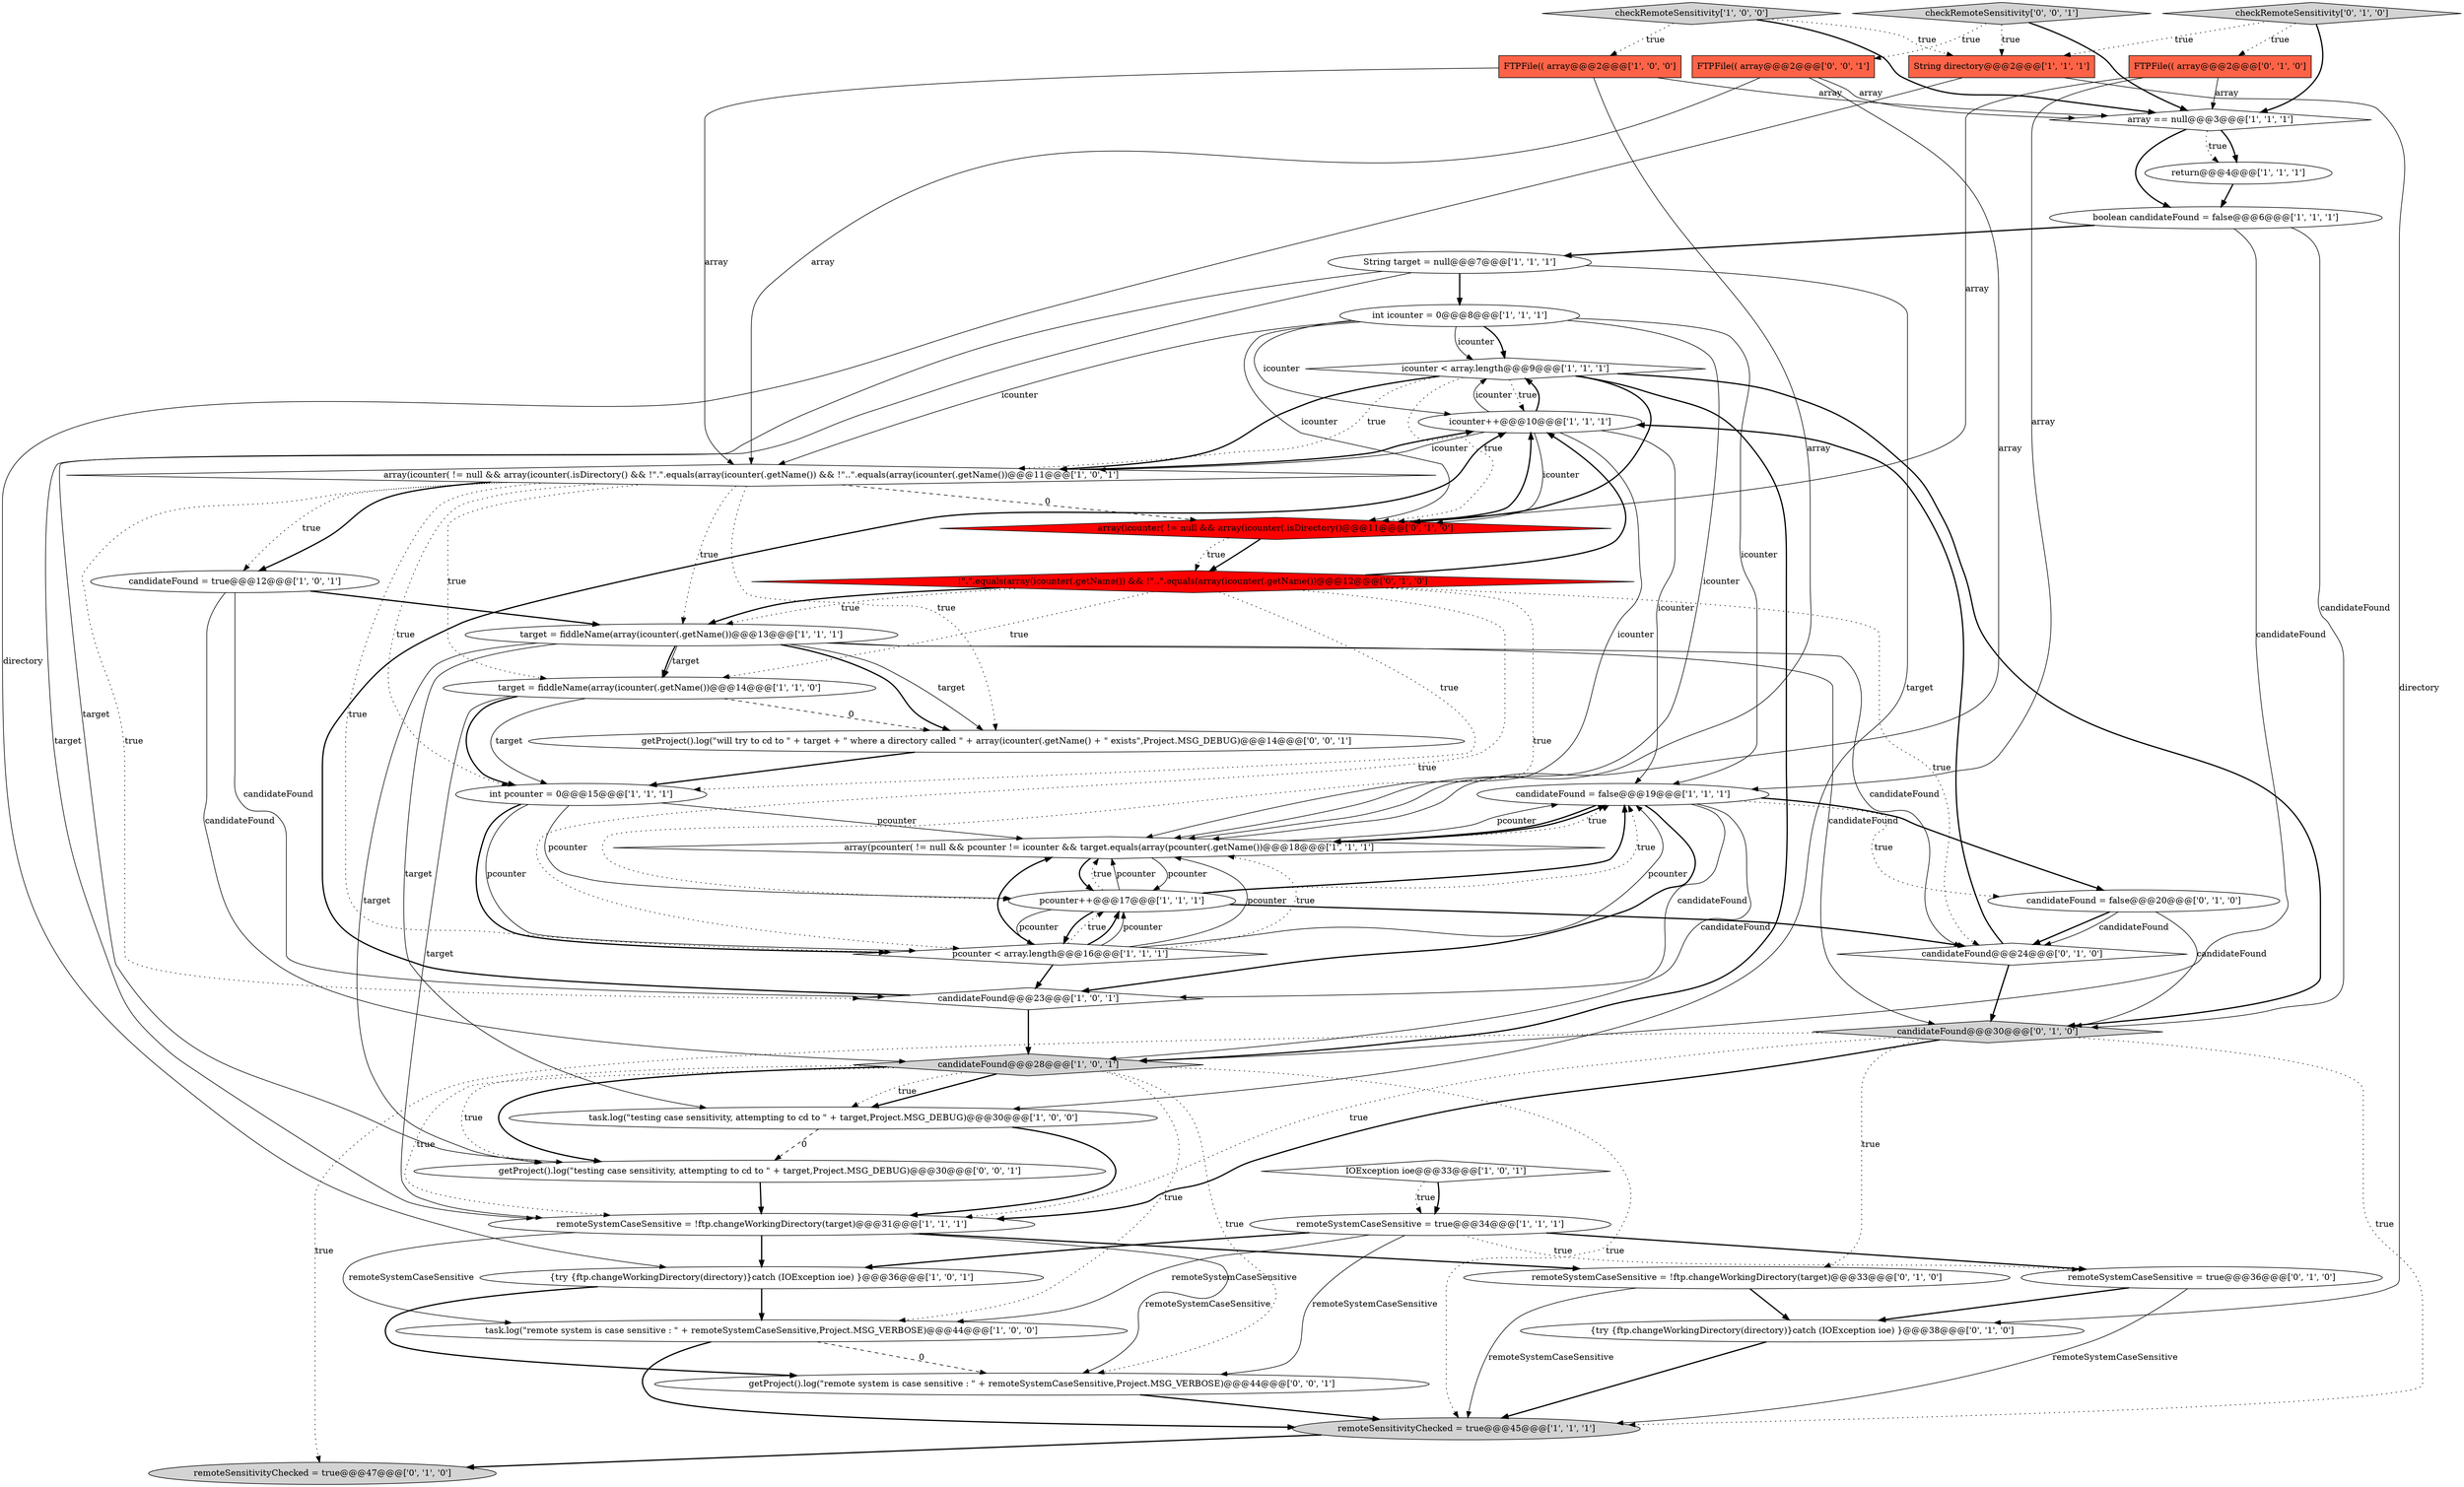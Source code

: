 digraph {
11 [style = filled, label = "icounter < array.length@@@9@@@['1', '1', '1']", fillcolor = white, shape = diamond image = "AAA0AAABBB1BBB"];
31 [style = filled, label = "candidateFound@@@24@@@['0', '1', '0']", fillcolor = white, shape = diamond image = "AAA0AAABBB2BBB"];
14 [style = filled, label = "checkRemoteSensitivity['1', '0', '0']", fillcolor = lightgray, shape = diamond image = "AAA0AAABBB1BBB"];
13 [style = filled, label = "candidateFound = true@@@12@@@['1', '0', '1']", fillcolor = white, shape = ellipse image = "AAA0AAABBB1BBB"];
0 [style = filled, label = "int icounter = 0@@@8@@@['1', '1', '1']", fillcolor = white, shape = ellipse image = "AAA0AAABBB1BBB"];
5 [style = filled, label = "task.log(\"testing case sensitivity, attempting to cd to \" + target,Project.MSG_DEBUG)@@@30@@@['1', '0', '0']", fillcolor = white, shape = ellipse image = "AAA0AAABBB1BBB"];
38 [style = filled, label = "remoteSensitivityChecked = true@@@47@@@['0', '1', '0']", fillcolor = lightgray, shape = ellipse image = "AAA0AAABBB2BBB"];
42 [style = filled, label = "getProject().log(\"testing case sensitivity, attempting to cd to \" + target,Project.MSG_DEBUG)@@@30@@@['0', '0', '1']", fillcolor = white, shape = ellipse image = "AAA0AAABBB3BBB"];
35 [style = filled, label = "{try {ftp.changeWorkingDirectory(directory)}catch (IOException ioe) }@@@38@@@['0', '1', '0']", fillcolor = white, shape = ellipse image = "AAA0AAABBB2BBB"];
41 [style = filled, label = "FTPFile(( array@@@2@@@['0', '0', '1']", fillcolor = tomato, shape = box image = "AAA0AAABBB3BBB"];
39 [style = filled, label = "checkRemoteSensitivity['0', '0', '1']", fillcolor = lightgray, shape = diamond image = "AAA0AAABBB3BBB"];
25 [style = filled, label = "icounter++@@@10@@@['1', '1', '1']", fillcolor = white, shape = ellipse image = "AAA0AAABBB1BBB"];
1 [style = filled, label = "IOException ioe@@@33@@@['1', '0', '1']", fillcolor = white, shape = diamond image = "AAA0AAABBB1BBB"];
8 [style = filled, label = "remoteSensitivityChecked = true@@@45@@@['1', '1', '1']", fillcolor = lightgray, shape = ellipse image = "AAA0AAABBB1BBB"];
37 [style = filled, label = "remoteSystemCaseSensitive = !ftp.changeWorkingDirectory(target)@@@33@@@['0', '1', '0']", fillcolor = white, shape = ellipse image = "AAA0AAABBB2BBB"];
20 [style = filled, label = "remoteSystemCaseSensitive = true@@@34@@@['1', '1', '1']", fillcolor = white, shape = ellipse image = "AAA0AAABBB1BBB"];
32 [style = filled, label = "!\".\".equals(array(icounter(.getName()) && !\"..\".equals(array(icounter(.getName())@@@12@@@['0', '1', '0']", fillcolor = red, shape = diamond image = "AAA1AAABBB2BBB"];
6 [style = filled, label = "candidateFound@@@23@@@['1', '0', '1']", fillcolor = white, shape = diamond image = "AAA0AAABBB1BBB"];
34 [style = filled, label = "candidateFound = false@@@20@@@['0', '1', '0']", fillcolor = white, shape = ellipse image = "AAA0AAABBB2BBB"];
18 [style = filled, label = "task.log(\"remote system is case sensitive : \" + remoteSystemCaseSensitive,Project.MSG_VERBOSE)@@@44@@@['1', '0', '0']", fillcolor = white, shape = ellipse image = "AAA0AAABBB1BBB"];
15 [style = filled, label = "int pcounter = 0@@@15@@@['1', '1', '1']", fillcolor = white, shape = ellipse image = "AAA0AAABBB1BBB"];
33 [style = filled, label = "remoteSystemCaseSensitive = true@@@36@@@['0', '1', '0']", fillcolor = white, shape = ellipse image = "AAA0AAABBB2BBB"];
10 [style = filled, label = "String target = null@@@7@@@['1', '1', '1']", fillcolor = white, shape = ellipse image = "AAA0AAABBB1BBB"];
43 [style = filled, label = "getProject().log(\"remote system is case sensitive : \" + remoteSystemCaseSensitive,Project.MSG_VERBOSE)@@@44@@@['0', '0', '1']", fillcolor = white, shape = ellipse image = "AAA0AAABBB3BBB"];
40 [style = filled, label = "getProject().log(\"will try to cd to \" + target + \" where a directory called \" + array(icounter(.getName() + \" exists\",Project.MSG_DEBUG)@@@14@@@['0', '0', '1']", fillcolor = white, shape = ellipse image = "AAA0AAABBB3BBB"];
7 [style = filled, label = "candidateFound@@@28@@@['1', '0', '1']", fillcolor = lightgray, shape = diamond image = "AAA0AAABBB1BBB"];
30 [style = filled, label = "FTPFile(( array@@@2@@@['0', '1', '0']", fillcolor = tomato, shape = box image = "AAA0AAABBB2BBB"];
9 [style = filled, label = "remoteSystemCaseSensitive = !ftp.changeWorkingDirectory(target)@@@31@@@['1', '1', '1']", fillcolor = white, shape = ellipse image = "AAA0AAABBB1BBB"];
27 [style = filled, label = "array(pcounter( != null && pcounter != icounter && target.equals(array(pcounter(.getName())@@@18@@@['1', '1', '1']", fillcolor = white, shape = diamond image = "AAA0AAABBB1BBB"];
36 [style = filled, label = "candidateFound@@@30@@@['0', '1', '0']", fillcolor = lightgray, shape = diamond image = "AAA0AAABBB2BBB"];
29 [style = filled, label = "array(icounter( != null && array(icounter(.isDirectory()@@@11@@@['0', '1', '0']", fillcolor = red, shape = diamond image = "AAA1AAABBB2BBB"];
28 [style = filled, label = "checkRemoteSensitivity['0', '1', '0']", fillcolor = lightgray, shape = diamond image = "AAA0AAABBB2BBB"];
22 [style = filled, label = "pcounter++@@@17@@@['1', '1', '1']", fillcolor = white, shape = ellipse image = "AAA0AAABBB1BBB"];
24 [style = filled, label = "return@@@4@@@['1', '1', '1']", fillcolor = white, shape = ellipse image = "AAA0AAABBB1BBB"];
3 [style = filled, label = "array(icounter( != null && array(icounter(.isDirectory() && !\".\".equals(array(icounter(.getName()) && !\"..\".equals(array(icounter(.getName())@@@11@@@['1', '0', '1']", fillcolor = white, shape = diamond image = "AAA0AAABBB1BBB"];
19 [style = filled, label = "String directory@@@2@@@['1', '1', '1']", fillcolor = tomato, shape = box image = "AAA0AAABBB1BBB"];
26 [style = filled, label = "pcounter < array.length@@@16@@@['1', '1', '1']", fillcolor = white, shape = diamond image = "AAA0AAABBB1BBB"];
12 [style = filled, label = "array == null@@@3@@@['1', '1', '1']", fillcolor = white, shape = diamond image = "AAA0AAABBB1BBB"];
2 [style = filled, label = "{try {ftp.changeWorkingDirectory(directory)}catch (IOException ioe) }@@@36@@@['1', '0', '1']", fillcolor = white, shape = ellipse image = "AAA0AAABBB1BBB"];
23 [style = filled, label = "boolean candidateFound = false@@@6@@@['1', '1', '1']", fillcolor = white, shape = ellipse image = "AAA0AAABBB1BBB"];
17 [style = filled, label = "target = fiddleName(array(icounter(.getName())@@@13@@@['1', '1', '1']", fillcolor = white, shape = ellipse image = "AAA0AAABBB1BBB"];
16 [style = filled, label = "candidateFound = false@@@19@@@['1', '1', '1']", fillcolor = white, shape = ellipse image = "AAA0AAABBB1BBB"];
4 [style = filled, label = "FTPFile(( array@@@2@@@['1', '0', '0']", fillcolor = tomato, shape = box image = "AAA0AAABBB1BBB"];
21 [style = filled, label = "target = fiddleName(array(icounter(.getName())@@@14@@@['1', '1', '0']", fillcolor = white, shape = ellipse image = "AAA0AAABBB1BBB"];
18->43 [style = dashed, label="0"];
36->8 [style = dotted, label="true"];
20->18 [style = solid, label="remoteSystemCaseSensitive"];
14->19 [style = dotted, label="true"];
16->34 [style = dotted, label="true"];
5->9 [style = bold, label=""];
41->3 [style = solid, label="array"];
10->42 [style = solid, label="target"];
21->15 [style = bold, label=""];
42->9 [style = bold, label=""];
0->29 [style = solid, label="icounter"];
40->15 [style = bold, label=""];
1->20 [style = bold, label=""];
11->29 [style = bold, label=""];
26->16 [style = solid, label="pcounter"];
27->22 [style = solid, label="pcounter"];
28->19 [style = dotted, label="true"];
26->27 [style = solid, label="pcounter"];
26->22 [style = dotted, label="true"];
3->6 [style = dotted, label="true"];
3->40 [style = dotted, label="true"];
36->38 [style = dotted, label="true"];
11->36 [style = bold, label=""];
9->37 [style = bold, label=""];
26->22 [style = bold, label=""];
28->30 [style = dotted, label="true"];
13->17 [style = bold, label=""];
16->6 [style = solid, label="candidateFound"];
0->27 [style = solid, label="icounter"];
0->16 [style = solid, label="icounter"];
22->16 [style = dotted, label="true"];
15->26 [style = solid, label="pcounter"];
32->25 [style = bold, label=""];
43->8 [style = bold, label=""];
35->8 [style = bold, label=""];
32->17 [style = dotted, label="true"];
37->8 [style = solid, label="remoteSystemCaseSensitive"];
25->16 [style = solid, label="icounter"];
21->15 [style = solid, label="target"];
17->21 [style = bold, label=""];
23->7 [style = solid, label="candidateFound"];
32->15 [style = dotted, label="true"];
4->3 [style = solid, label="array"];
26->22 [style = solid, label="pcounter"];
9->18 [style = solid, label="remoteSystemCaseSensitive"];
16->7 [style = solid, label="candidateFound"];
36->9 [style = bold, label=""];
9->2 [style = bold, label=""];
16->6 [style = bold, label=""];
16->34 [style = bold, label=""];
3->26 [style = dotted, label="true"];
2->18 [style = bold, label=""];
34->31 [style = bold, label=""];
27->16 [style = bold, label=""];
4->12 [style = solid, label="array"];
26->6 [style = bold, label=""];
27->22 [style = bold, label=""];
25->29 [style = solid, label="icounter"];
8->38 [style = bold, label=""];
7->42 [style = dotted, label="true"];
26->27 [style = bold, label=""];
7->5 [style = bold, label=""];
21->9 [style = solid, label="target"];
29->32 [style = bold, label=""];
10->0 [style = bold, label=""];
39->12 [style = bold, label=""];
15->22 [style = solid, label="pcounter"];
23->10 [style = bold, label=""];
7->42 [style = bold, label=""];
3->17 [style = dotted, label="true"];
6->7 [style = bold, label=""];
14->4 [style = dotted, label="true"];
7->8 [style = dotted, label="true"];
17->36 [style = solid, label="candidateFound"];
22->26 [style = solid, label="pcounter"];
29->32 [style = dotted, label="true"];
32->17 [style = bold, label=""];
32->31 [style = dotted, label="true"];
2->43 [style = bold, label=""];
22->26 [style = bold, label=""];
0->25 [style = solid, label="icounter"];
31->25 [style = bold, label=""];
41->12 [style = solid, label="array"];
16->27 [style = bold, label=""];
23->36 [style = solid, label="candidateFound"];
22->16 [style = bold, label=""];
4->27 [style = solid, label="array"];
17->5 [style = solid, label="target"];
25->27 [style = solid, label="icounter"];
26->27 [style = dotted, label="true"];
11->29 [style = dotted, label="true"];
5->42 [style = dashed, label="0"];
17->40 [style = bold, label=""];
0->11 [style = bold, label=""];
31->36 [style = bold, label=""];
12->24 [style = bold, label=""];
28->12 [style = bold, label=""];
36->37 [style = dotted, label="true"];
7->5 [style = dotted, label="true"];
0->11 [style = solid, label="icounter"];
17->40 [style = solid, label="target"];
19->35 [style = solid, label="directory"];
0->3 [style = solid, label="icounter"];
34->36 [style = solid, label="candidateFound"];
17->21 [style = solid, label="target"];
20->33 [style = dotted, label="true"];
11->3 [style = bold, label=""];
3->21 [style = dotted, label="true"];
3->15 [style = dotted, label="true"];
22->27 [style = dotted, label="true"];
12->24 [style = dotted, label="true"];
7->18 [style = dotted, label="true"];
34->31 [style = solid, label="candidateFound"];
33->8 [style = solid, label="remoteSystemCaseSensitive"];
18->8 [style = bold, label=""];
37->35 [style = bold, label=""];
17->31 [style = solid, label="candidateFound"];
11->3 [style = dotted, label="true"];
1->20 [style = dotted, label="true"];
3->13 [style = dotted, label="true"];
32->22 [style = dotted, label="true"];
27->16 [style = dotted, label="true"];
24->23 [style = bold, label=""];
3->29 [style = dashed, label="0"];
33->35 [style = bold, label=""];
30->29 [style = solid, label="array"];
32->21 [style = dotted, label="true"];
39->19 [style = dotted, label="true"];
3->25 [style = bold, label=""];
10->9 [style = solid, label="target"];
20->43 [style = solid, label="remoteSystemCaseSensitive"];
22->31 [style = bold, label=""];
27->16 [style = solid, label="pcounter"];
29->25 [style = bold, label=""];
7->9 [style = dotted, label="true"];
30->16 [style = solid, label="array"];
20->33 [style = bold, label=""];
15->26 [style = bold, label=""];
20->2 [style = bold, label=""];
11->25 [style = dotted, label="true"];
17->42 [style = solid, label="target"];
15->27 [style = solid, label="pcounter"];
9->43 [style = solid, label="remoteSystemCaseSensitive"];
25->11 [style = bold, label=""];
41->27 [style = solid, label="array"];
39->41 [style = dotted, label="true"];
11->7 [style = bold, label=""];
25->3 [style = solid, label="icounter"];
14->12 [style = bold, label=""];
10->5 [style = solid, label="target"];
21->40 [style = dashed, label="0"];
13->6 [style = solid, label="candidateFound"];
3->13 [style = bold, label=""];
25->11 [style = solid, label="icounter"];
32->26 [style = dotted, label="true"];
12->23 [style = bold, label=""];
22->27 [style = solid, label="pcounter"];
13->7 [style = solid, label="candidateFound"];
7->43 [style = dotted, label="true"];
36->9 [style = dotted, label="true"];
30->12 [style = solid, label="array"];
19->2 [style = solid, label="directory"];
6->25 [style = bold, label=""];
}
